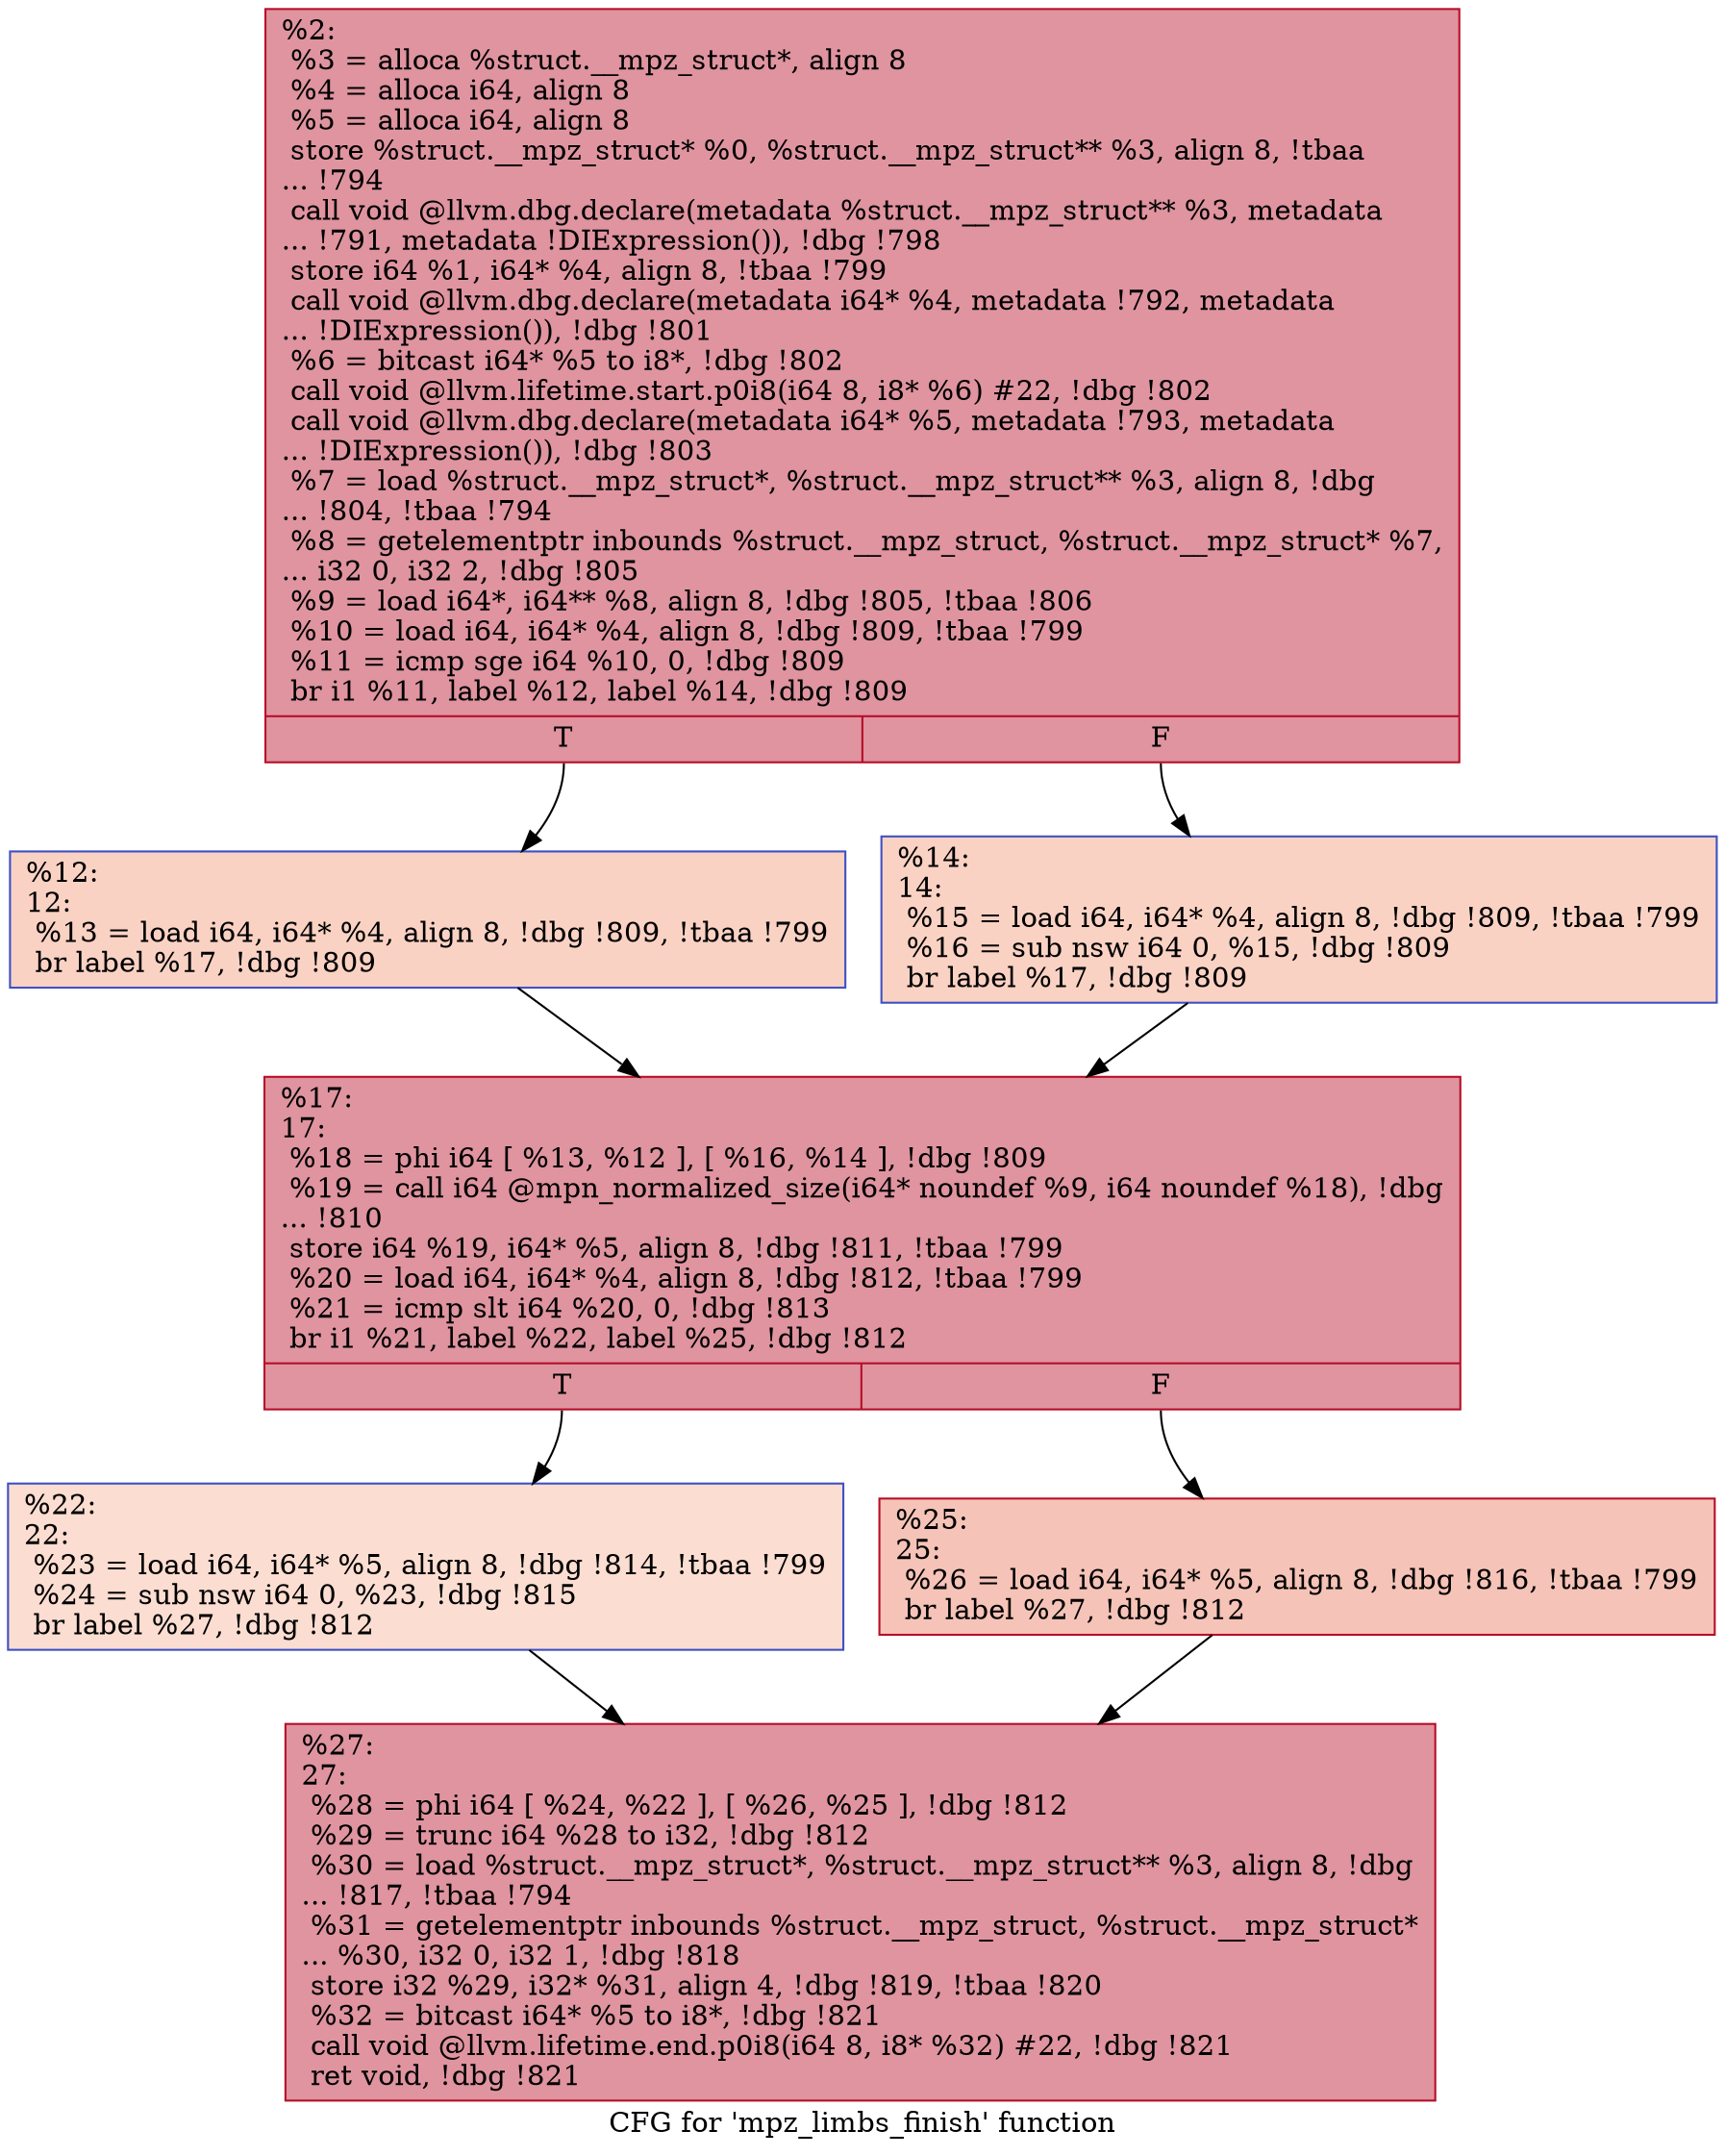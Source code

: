 digraph "CFG for 'mpz_limbs_finish' function" {
	label="CFG for 'mpz_limbs_finish' function";

	Node0x265e060 [shape=record,color="#b70d28ff", style=filled, fillcolor="#b70d2870",label="{%2:\l  %3 = alloca %struct.__mpz_struct*, align 8\l  %4 = alloca i64, align 8\l  %5 = alloca i64, align 8\l  store %struct.__mpz_struct* %0, %struct.__mpz_struct** %3, align 8, !tbaa\l... !794\l  call void @llvm.dbg.declare(metadata %struct.__mpz_struct** %3, metadata\l... !791, metadata !DIExpression()), !dbg !798\l  store i64 %1, i64* %4, align 8, !tbaa !799\l  call void @llvm.dbg.declare(metadata i64* %4, metadata !792, metadata\l... !DIExpression()), !dbg !801\l  %6 = bitcast i64* %5 to i8*, !dbg !802\l  call void @llvm.lifetime.start.p0i8(i64 8, i8* %6) #22, !dbg !802\l  call void @llvm.dbg.declare(metadata i64* %5, metadata !793, metadata\l... !DIExpression()), !dbg !803\l  %7 = load %struct.__mpz_struct*, %struct.__mpz_struct** %3, align 8, !dbg\l... !804, !tbaa !794\l  %8 = getelementptr inbounds %struct.__mpz_struct, %struct.__mpz_struct* %7,\l... i32 0, i32 2, !dbg !805\l  %9 = load i64*, i64** %8, align 8, !dbg !805, !tbaa !806\l  %10 = load i64, i64* %4, align 8, !dbg !809, !tbaa !799\l  %11 = icmp sge i64 %10, 0, !dbg !809\l  br i1 %11, label %12, label %14, !dbg !809\l|{<s0>T|<s1>F}}"];
	Node0x265e060:s0 -> Node0x265eaf0;
	Node0x265e060:s1 -> Node0x265eb40;
	Node0x265eaf0 [shape=record,color="#3d50c3ff", style=filled, fillcolor="#f4987a70",label="{%12:\l12:                                               \l  %13 = load i64, i64* %4, align 8, !dbg !809, !tbaa !799\l  br label %17, !dbg !809\l}"];
	Node0x265eaf0 -> Node0x265eb90;
	Node0x265eb40 [shape=record,color="#3d50c3ff", style=filled, fillcolor="#f4987a70",label="{%14:\l14:                                               \l  %15 = load i64, i64* %4, align 8, !dbg !809, !tbaa !799\l  %16 = sub nsw i64 0, %15, !dbg !809\l  br label %17, !dbg !809\l}"];
	Node0x265eb40 -> Node0x265eb90;
	Node0x265eb90 [shape=record,color="#b70d28ff", style=filled, fillcolor="#b70d2870",label="{%17:\l17:                                               \l  %18 = phi i64 [ %13, %12 ], [ %16, %14 ], !dbg !809\l  %19 = call i64 @mpn_normalized_size(i64* noundef %9, i64 noundef %18), !dbg\l... !810\l  store i64 %19, i64* %5, align 8, !dbg !811, !tbaa !799\l  %20 = load i64, i64* %4, align 8, !dbg !812, !tbaa !799\l  %21 = icmp slt i64 %20, 0, !dbg !813\l  br i1 %21, label %22, label %25, !dbg !812\l|{<s0>T|<s1>F}}"];
	Node0x265eb90:s0 -> Node0x265ebe0;
	Node0x265eb90:s1 -> Node0x265ec30;
	Node0x265ebe0 [shape=record,color="#3d50c3ff", style=filled, fillcolor="#f7b39670",label="{%22:\l22:                                               \l  %23 = load i64, i64* %5, align 8, !dbg !814, !tbaa !799\l  %24 = sub nsw i64 0, %23, !dbg !815\l  br label %27, !dbg !812\l}"];
	Node0x265ebe0 -> Node0x265ec80;
	Node0x265ec30 [shape=record,color="#b70d28ff", style=filled, fillcolor="#e8765c70",label="{%25:\l25:                                               \l  %26 = load i64, i64* %5, align 8, !dbg !816, !tbaa !799\l  br label %27, !dbg !812\l}"];
	Node0x265ec30 -> Node0x265ec80;
	Node0x265ec80 [shape=record,color="#b70d28ff", style=filled, fillcolor="#b70d2870",label="{%27:\l27:                                               \l  %28 = phi i64 [ %24, %22 ], [ %26, %25 ], !dbg !812\l  %29 = trunc i64 %28 to i32, !dbg !812\l  %30 = load %struct.__mpz_struct*, %struct.__mpz_struct** %3, align 8, !dbg\l... !817, !tbaa !794\l  %31 = getelementptr inbounds %struct.__mpz_struct, %struct.__mpz_struct*\l... %30, i32 0, i32 1, !dbg !818\l  store i32 %29, i32* %31, align 4, !dbg !819, !tbaa !820\l  %32 = bitcast i64* %5 to i8*, !dbg !821\l  call void @llvm.lifetime.end.p0i8(i64 8, i8* %32) #22, !dbg !821\l  ret void, !dbg !821\l}"];
}
